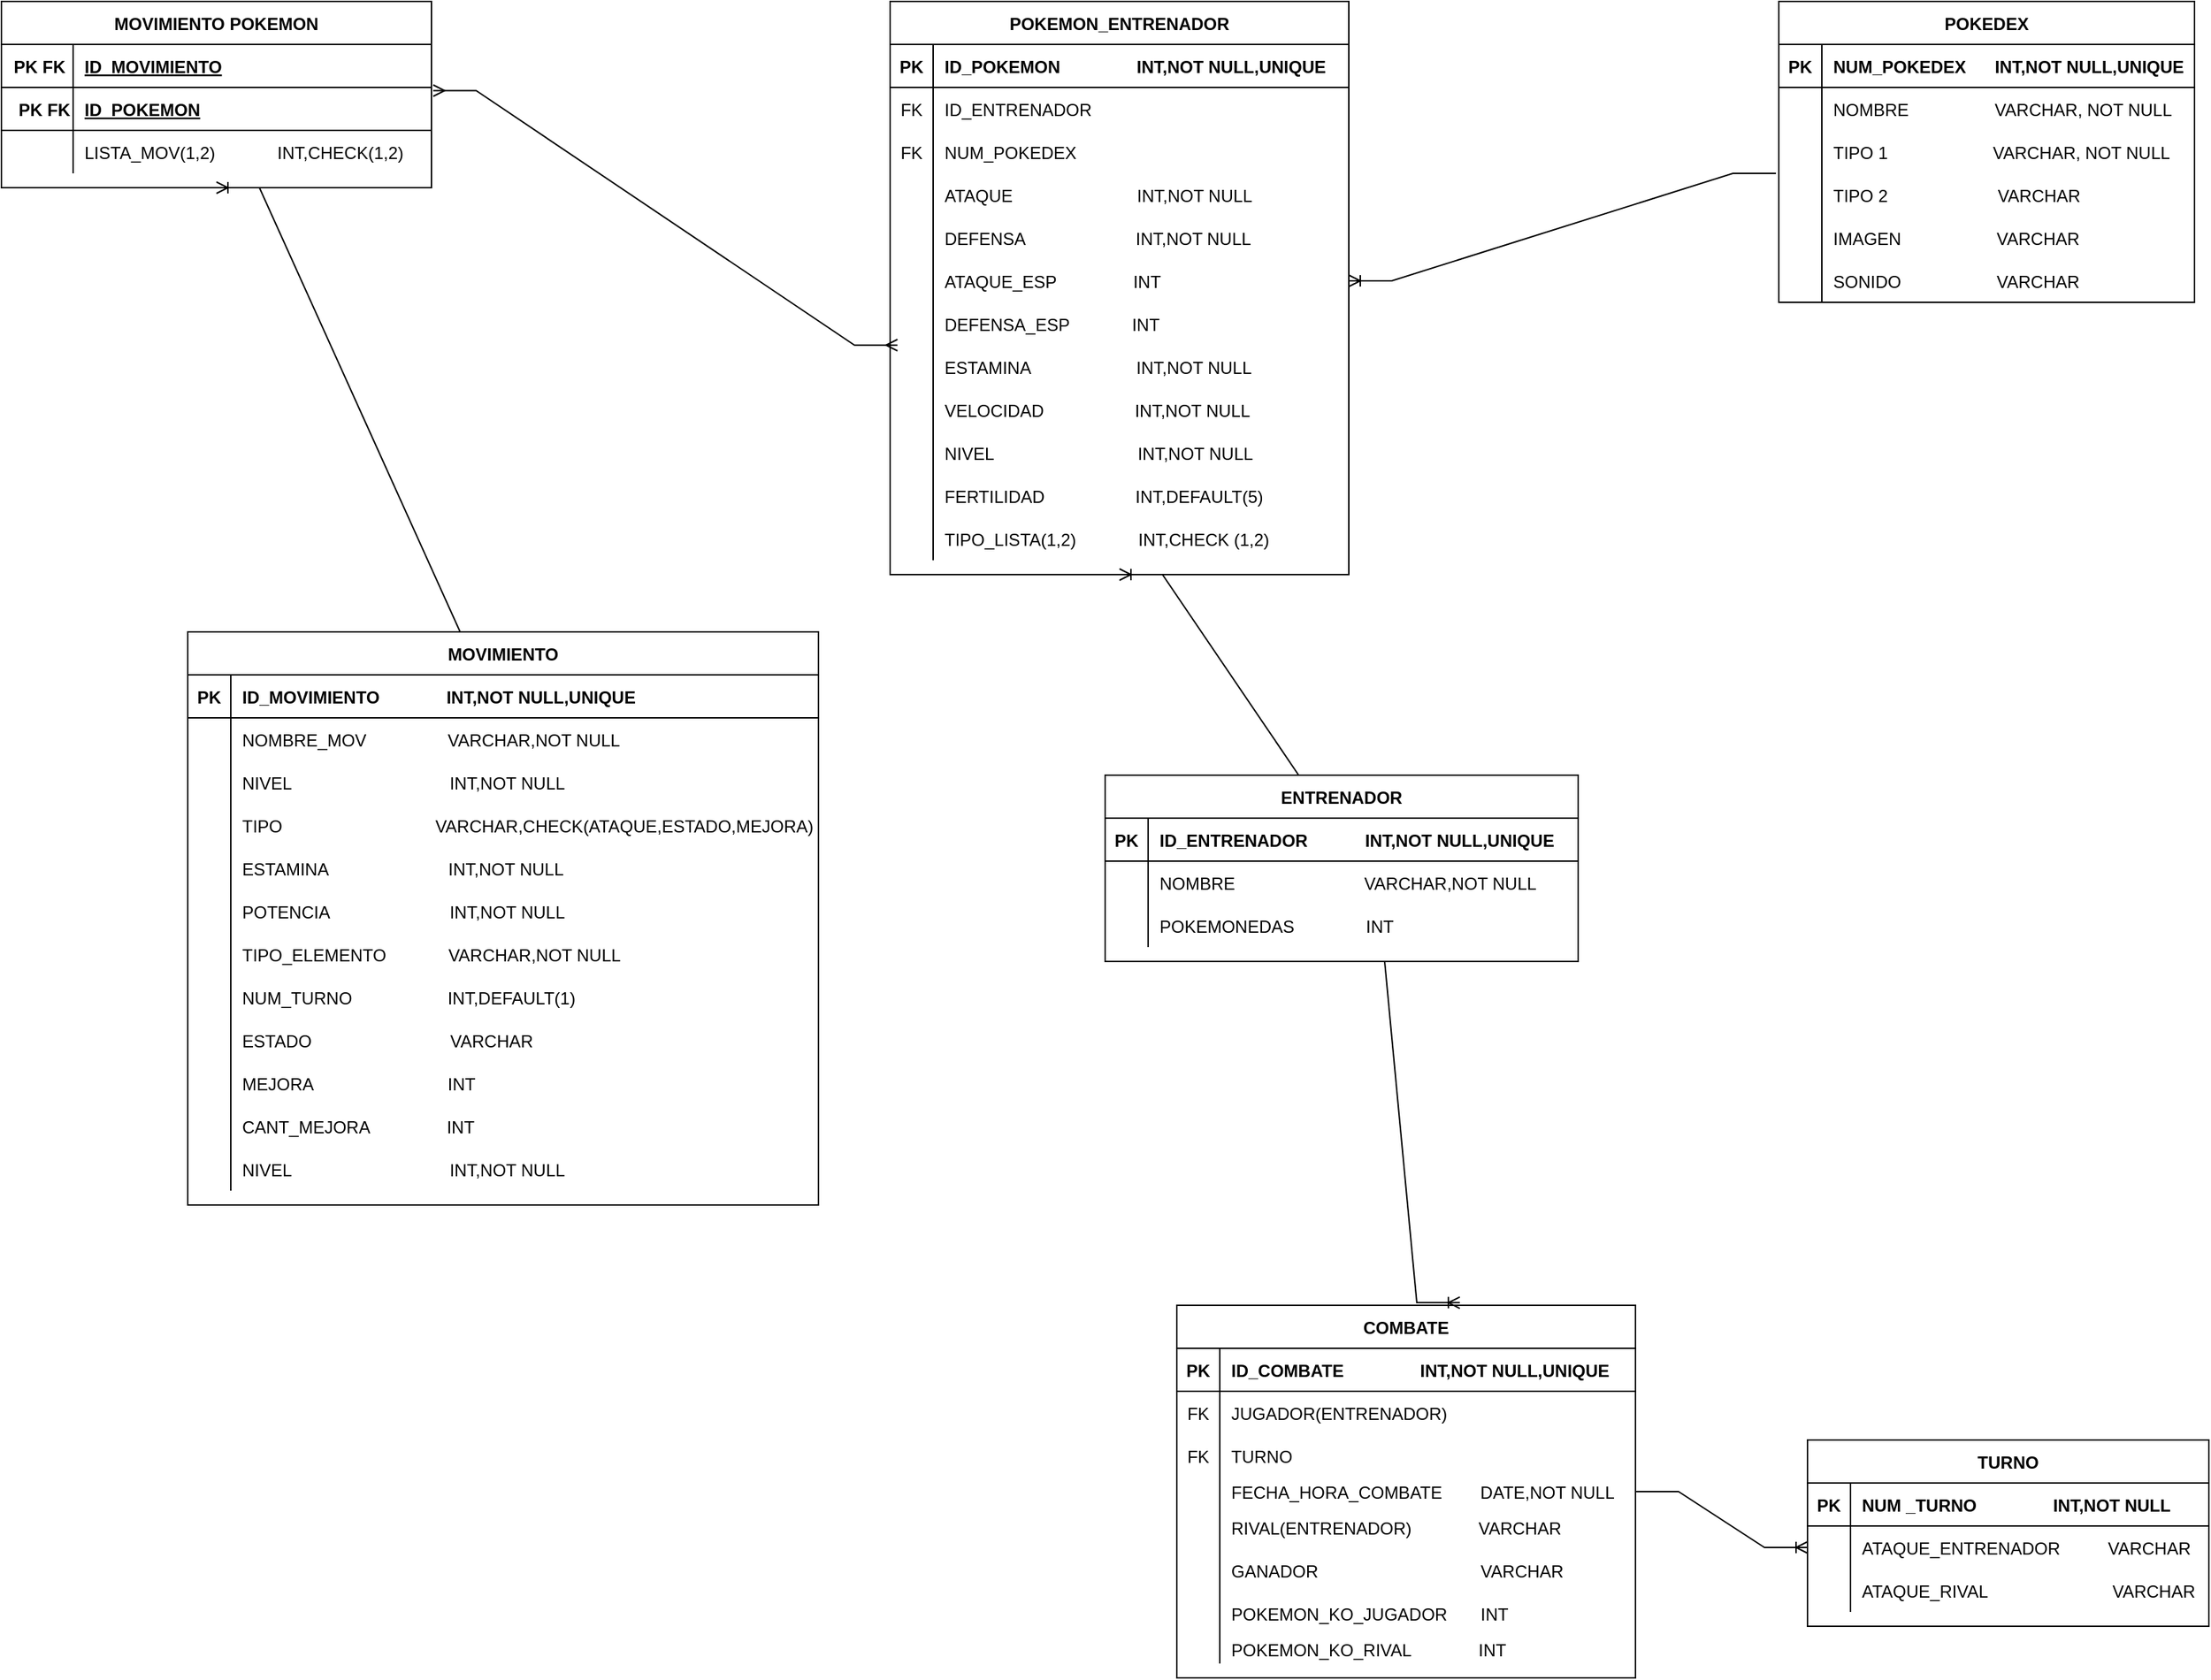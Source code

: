 <mxfile version="17.5.0" type="device"><diagram id="R2lEEEUBdFMjLlhIrx00" name="Page-1"><mxGraphModel dx="1422" dy="1562" grid="1" gridSize="10" guides="1" tooltips="1" connect="1" arrows="1" fold="1" page="0" pageScale="1" pageWidth="850" pageHeight="1100" math="0" shadow="0" extFonts="Permanent Marker^https://fonts.googleapis.com/css?family=Permanent+Marker"><root><mxCell id="0"/><mxCell id="1" parent="0"/><mxCell id="C-vyLk0tnHw3VtMMgP7b-2" value="ENTRENADOR" style="shape=table;startSize=30;container=1;collapsible=1;childLayout=tableLayout;fixedRows=1;rowLines=0;fontStyle=1;align=center;resizeLast=1;" parent="1" vertex="1"><mxGeometry x="820" y="70" width="330" height="130" as="geometry"/></mxCell><mxCell id="C-vyLk0tnHw3VtMMgP7b-3" value="" style="shape=partialRectangle;collapsible=0;dropTarget=0;pointerEvents=0;fillColor=none;points=[[0,0.5],[1,0.5]];portConstraint=eastwest;top=0;left=0;right=0;bottom=1;" parent="C-vyLk0tnHw3VtMMgP7b-2" vertex="1"><mxGeometry y="30" width="330" height="30" as="geometry"/></mxCell><mxCell id="C-vyLk0tnHw3VtMMgP7b-4" value="PK" style="shape=partialRectangle;overflow=hidden;connectable=0;fillColor=none;top=0;left=0;bottom=0;right=0;fontStyle=1;" parent="C-vyLk0tnHw3VtMMgP7b-3" vertex="1"><mxGeometry width="30" height="30" as="geometry"><mxRectangle width="30" height="30" as="alternateBounds"/></mxGeometry></mxCell><mxCell id="C-vyLk0tnHw3VtMMgP7b-5" value="ID_ENTRENADOR            INT,NOT NULL,UNIQUE" style="shape=partialRectangle;overflow=hidden;connectable=0;fillColor=none;top=0;left=0;bottom=0;right=0;align=left;spacingLeft=6;fontStyle=1;" parent="C-vyLk0tnHw3VtMMgP7b-3" vertex="1"><mxGeometry x="30" width="300" height="30" as="geometry"><mxRectangle width="300" height="30" as="alternateBounds"/></mxGeometry></mxCell><mxCell id="C-vyLk0tnHw3VtMMgP7b-6" value="" style="shape=partialRectangle;collapsible=0;dropTarget=0;pointerEvents=0;fillColor=none;points=[[0,0.5],[1,0.5]];portConstraint=eastwest;top=0;left=0;right=0;bottom=0;" parent="C-vyLk0tnHw3VtMMgP7b-2" vertex="1"><mxGeometry y="60" width="330" height="30" as="geometry"/></mxCell><mxCell id="C-vyLk0tnHw3VtMMgP7b-7" value="" style="shape=partialRectangle;overflow=hidden;connectable=0;fillColor=none;top=0;left=0;bottom=0;right=0;" parent="C-vyLk0tnHw3VtMMgP7b-6" vertex="1"><mxGeometry width="30" height="30" as="geometry"><mxRectangle width="30" height="30" as="alternateBounds"/></mxGeometry></mxCell><mxCell id="C-vyLk0tnHw3VtMMgP7b-8" value="NOMBRE                           VARCHAR,NOT NULL" style="shape=partialRectangle;overflow=hidden;connectable=0;fillColor=none;top=0;left=0;bottom=0;right=0;align=left;spacingLeft=6;" parent="C-vyLk0tnHw3VtMMgP7b-6" vertex="1"><mxGeometry x="30" width="300" height="30" as="geometry"><mxRectangle width="300" height="30" as="alternateBounds"/></mxGeometry></mxCell><mxCell id="C-vyLk0tnHw3VtMMgP7b-9" value="" style="shape=partialRectangle;collapsible=0;dropTarget=0;pointerEvents=0;fillColor=none;points=[[0,0.5],[1,0.5]];portConstraint=eastwest;top=0;left=0;right=0;bottom=0;" parent="C-vyLk0tnHw3VtMMgP7b-2" vertex="1"><mxGeometry y="90" width="330" height="30" as="geometry"/></mxCell><mxCell id="C-vyLk0tnHw3VtMMgP7b-10" value="" style="shape=partialRectangle;overflow=hidden;connectable=0;fillColor=none;top=0;left=0;bottom=0;right=0;" parent="C-vyLk0tnHw3VtMMgP7b-9" vertex="1"><mxGeometry width="30" height="30" as="geometry"><mxRectangle width="30" height="30" as="alternateBounds"/></mxGeometry></mxCell><mxCell id="C-vyLk0tnHw3VtMMgP7b-11" value="POKEMONEDAS               INT" style="shape=partialRectangle;overflow=hidden;connectable=0;fillColor=none;top=0;left=0;bottom=0;right=0;align=left;spacingLeft=6;" parent="C-vyLk0tnHw3VtMMgP7b-9" vertex="1"><mxGeometry x="30" width="300" height="30" as="geometry"><mxRectangle width="300" height="30" as="alternateBounds"/></mxGeometry></mxCell><mxCell id="C-vyLk0tnHw3VtMMgP7b-13" value="MOVIMIENTO" style="shape=table;startSize=30;container=1;collapsible=1;childLayout=tableLayout;fixedRows=1;rowLines=0;fontStyle=1;align=center;resizeLast=1;" parent="1" vertex="1"><mxGeometry x="180" y="-30" width="440" height="400" as="geometry"/></mxCell><mxCell id="C-vyLk0tnHw3VtMMgP7b-14" value="" style="shape=partialRectangle;collapsible=0;dropTarget=0;pointerEvents=0;fillColor=none;points=[[0,0.5],[1,0.5]];portConstraint=eastwest;top=0;left=0;right=0;bottom=1;" parent="C-vyLk0tnHw3VtMMgP7b-13" vertex="1"><mxGeometry y="30" width="440" height="30" as="geometry"/></mxCell><mxCell id="C-vyLk0tnHw3VtMMgP7b-15" value="PK" style="shape=partialRectangle;overflow=hidden;connectable=0;fillColor=none;top=0;left=0;bottom=0;right=0;fontStyle=1;" parent="C-vyLk0tnHw3VtMMgP7b-14" vertex="1"><mxGeometry width="30" height="30" as="geometry"><mxRectangle width="30" height="30" as="alternateBounds"/></mxGeometry></mxCell><mxCell id="C-vyLk0tnHw3VtMMgP7b-16" value="ID_MOVIMIENTO              INT,NOT NULL,UNIQUE" style="shape=partialRectangle;overflow=hidden;connectable=0;fillColor=none;top=0;left=0;bottom=0;right=0;align=left;spacingLeft=6;fontStyle=1;" parent="C-vyLk0tnHw3VtMMgP7b-14" vertex="1"><mxGeometry x="30" width="410" height="30" as="geometry"><mxRectangle width="410" height="30" as="alternateBounds"/></mxGeometry></mxCell><mxCell id="C-vyLk0tnHw3VtMMgP7b-17" value="" style="shape=partialRectangle;collapsible=0;dropTarget=0;pointerEvents=0;fillColor=none;points=[[0,0.5],[1,0.5]];portConstraint=eastwest;top=0;left=0;right=0;bottom=0;" parent="C-vyLk0tnHw3VtMMgP7b-13" vertex="1"><mxGeometry y="60" width="440" height="30" as="geometry"/></mxCell><mxCell id="C-vyLk0tnHw3VtMMgP7b-18" value="" style="shape=partialRectangle;overflow=hidden;connectable=0;fillColor=none;top=0;left=0;bottom=0;right=0;" parent="C-vyLk0tnHw3VtMMgP7b-17" vertex="1"><mxGeometry width="30" height="30" as="geometry"><mxRectangle width="30" height="30" as="alternateBounds"/></mxGeometry></mxCell><mxCell id="C-vyLk0tnHw3VtMMgP7b-19" value="NOMBRE_MOV                 VARCHAR,NOT NULL" style="shape=partialRectangle;overflow=hidden;connectable=0;fillColor=none;top=0;left=0;bottom=0;right=0;align=left;spacingLeft=6;" parent="C-vyLk0tnHw3VtMMgP7b-17" vertex="1"><mxGeometry x="30" width="410" height="30" as="geometry"><mxRectangle width="410" height="30" as="alternateBounds"/></mxGeometry></mxCell><mxCell id="C-vyLk0tnHw3VtMMgP7b-20" value="" style="shape=partialRectangle;collapsible=0;dropTarget=0;pointerEvents=0;fillColor=none;points=[[0,0.5],[1,0.5]];portConstraint=eastwest;top=0;left=0;right=0;bottom=0;" parent="C-vyLk0tnHw3VtMMgP7b-13" vertex="1"><mxGeometry y="90" width="440" height="30" as="geometry"/></mxCell><mxCell id="C-vyLk0tnHw3VtMMgP7b-21" value="" style="shape=partialRectangle;overflow=hidden;connectable=0;fillColor=none;top=0;left=0;bottom=0;right=0;" parent="C-vyLk0tnHw3VtMMgP7b-20" vertex="1"><mxGeometry width="30" height="30" as="geometry"><mxRectangle width="30" height="30" as="alternateBounds"/></mxGeometry></mxCell><mxCell id="C-vyLk0tnHw3VtMMgP7b-22" value="NIVEL                                 INT,NOT NULL" style="shape=partialRectangle;overflow=hidden;connectable=0;fillColor=none;top=0;left=0;bottom=0;right=0;align=left;spacingLeft=6;" parent="C-vyLk0tnHw3VtMMgP7b-20" vertex="1"><mxGeometry x="30" width="410" height="30" as="geometry"><mxRectangle width="410" height="30" as="alternateBounds"/></mxGeometry></mxCell><mxCell id="PBgeuGht5gTok82obJyi-144" value="" style="shape=partialRectangle;collapsible=0;dropTarget=0;pointerEvents=0;fillColor=none;points=[[0,0.5],[1,0.5]];portConstraint=eastwest;top=0;left=0;right=0;bottom=0;" parent="C-vyLk0tnHw3VtMMgP7b-13" vertex="1"><mxGeometry y="120" width="440" height="30" as="geometry"/></mxCell><mxCell id="PBgeuGht5gTok82obJyi-145" value="" style="shape=partialRectangle;overflow=hidden;connectable=0;fillColor=none;top=0;left=0;bottom=0;right=0;" parent="PBgeuGht5gTok82obJyi-144" vertex="1"><mxGeometry width="30" height="30" as="geometry"><mxRectangle width="30" height="30" as="alternateBounds"/></mxGeometry></mxCell><mxCell id="PBgeuGht5gTok82obJyi-146" value="TIPO                                VARCHAR,CHECK(ATAQUE,ESTADO,MEJORA)" style="shape=partialRectangle;overflow=hidden;connectable=0;fillColor=none;top=0;left=0;bottom=0;right=0;align=left;spacingLeft=6;" parent="PBgeuGht5gTok82obJyi-144" vertex="1"><mxGeometry x="30" width="410" height="30" as="geometry"><mxRectangle width="410" height="30" as="alternateBounds"/></mxGeometry></mxCell><mxCell id="PBgeuGht5gTok82obJyi-147" value="" style="shape=partialRectangle;collapsible=0;dropTarget=0;pointerEvents=0;fillColor=none;points=[[0,0.5],[1,0.5]];portConstraint=eastwest;top=0;left=0;right=0;bottom=0;" parent="C-vyLk0tnHw3VtMMgP7b-13" vertex="1"><mxGeometry y="150" width="440" height="30" as="geometry"/></mxCell><mxCell id="PBgeuGht5gTok82obJyi-148" value="" style="shape=partialRectangle;overflow=hidden;connectable=0;fillColor=none;top=0;left=0;bottom=0;right=0;" parent="PBgeuGht5gTok82obJyi-147" vertex="1"><mxGeometry width="30" height="30" as="geometry"><mxRectangle width="30" height="30" as="alternateBounds"/></mxGeometry></mxCell><mxCell id="PBgeuGht5gTok82obJyi-149" value="ESTAMINA                         INT,NOT NULL" style="shape=partialRectangle;overflow=hidden;connectable=0;fillColor=none;top=0;left=0;bottom=0;right=0;align=left;spacingLeft=6;" parent="PBgeuGht5gTok82obJyi-147" vertex="1"><mxGeometry x="30" width="410" height="30" as="geometry"><mxRectangle width="410" height="30" as="alternateBounds"/></mxGeometry></mxCell><mxCell id="PBgeuGht5gTok82obJyi-150" value="" style="shape=partialRectangle;collapsible=0;dropTarget=0;pointerEvents=0;fillColor=none;points=[[0,0.5],[1,0.5]];portConstraint=eastwest;top=0;left=0;right=0;bottom=0;" parent="C-vyLk0tnHw3VtMMgP7b-13" vertex="1"><mxGeometry y="180" width="440" height="30" as="geometry"/></mxCell><mxCell id="PBgeuGht5gTok82obJyi-151" value="" style="shape=partialRectangle;overflow=hidden;connectable=0;fillColor=none;top=0;left=0;bottom=0;right=0;" parent="PBgeuGht5gTok82obJyi-150" vertex="1"><mxGeometry width="30" height="30" as="geometry"><mxRectangle width="30" height="30" as="alternateBounds"/></mxGeometry></mxCell><mxCell id="PBgeuGht5gTok82obJyi-152" value="POTENCIA                         INT,NOT NULL" style="shape=partialRectangle;overflow=hidden;connectable=0;fillColor=none;top=0;left=0;bottom=0;right=0;align=left;spacingLeft=6;" parent="PBgeuGht5gTok82obJyi-150" vertex="1"><mxGeometry x="30" width="410" height="30" as="geometry"><mxRectangle width="410" height="30" as="alternateBounds"/></mxGeometry></mxCell><mxCell id="PBgeuGht5gTok82obJyi-153" value="" style="shape=partialRectangle;collapsible=0;dropTarget=0;pointerEvents=0;fillColor=none;points=[[0,0.5],[1,0.5]];portConstraint=eastwest;top=0;left=0;right=0;bottom=0;" parent="C-vyLk0tnHw3VtMMgP7b-13" vertex="1"><mxGeometry y="210" width="440" height="30" as="geometry"/></mxCell><mxCell id="PBgeuGht5gTok82obJyi-154" value="" style="shape=partialRectangle;overflow=hidden;connectable=0;fillColor=none;top=0;left=0;bottom=0;right=0;" parent="PBgeuGht5gTok82obJyi-153" vertex="1"><mxGeometry width="30" height="30" as="geometry"><mxRectangle width="30" height="30" as="alternateBounds"/></mxGeometry></mxCell><mxCell id="PBgeuGht5gTok82obJyi-155" value="TIPO_ELEMENTO             VARCHAR,NOT NULL" style="shape=partialRectangle;overflow=hidden;connectable=0;fillColor=none;top=0;left=0;bottom=0;right=0;align=left;spacingLeft=6;" parent="PBgeuGht5gTok82obJyi-153" vertex="1"><mxGeometry x="30" width="410" height="30" as="geometry"><mxRectangle width="410" height="30" as="alternateBounds"/></mxGeometry></mxCell><mxCell id="PBgeuGht5gTok82obJyi-156" value="" style="shape=partialRectangle;collapsible=0;dropTarget=0;pointerEvents=0;fillColor=none;points=[[0,0.5],[1,0.5]];portConstraint=eastwest;top=0;left=0;right=0;bottom=0;" parent="C-vyLk0tnHw3VtMMgP7b-13" vertex="1"><mxGeometry y="240" width="440" height="30" as="geometry"/></mxCell><mxCell id="PBgeuGht5gTok82obJyi-157" value="" style="shape=partialRectangle;overflow=hidden;connectable=0;fillColor=none;top=0;left=0;bottom=0;right=0;" parent="PBgeuGht5gTok82obJyi-156" vertex="1"><mxGeometry width="30" height="30" as="geometry"><mxRectangle width="30" height="30" as="alternateBounds"/></mxGeometry></mxCell><mxCell id="PBgeuGht5gTok82obJyi-158" value="NUM_TURNO                    INT,DEFAULT(1)" style="shape=partialRectangle;overflow=hidden;connectable=0;fillColor=none;top=0;left=0;bottom=0;right=0;align=left;spacingLeft=6;" parent="PBgeuGht5gTok82obJyi-156" vertex="1"><mxGeometry x="30" width="410" height="30" as="geometry"><mxRectangle width="410" height="30" as="alternateBounds"/></mxGeometry></mxCell><mxCell id="PBgeuGht5gTok82obJyi-159" value="" style="shape=partialRectangle;collapsible=0;dropTarget=0;pointerEvents=0;fillColor=none;points=[[0,0.5],[1,0.5]];portConstraint=eastwest;top=0;left=0;right=0;bottom=0;" parent="C-vyLk0tnHw3VtMMgP7b-13" vertex="1"><mxGeometry y="270" width="440" height="30" as="geometry"/></mxCell><mxCell id="PBgeuGht5gTok82obJyi-160" value="" style="shape=partialRectangle;overflow=hidden;connectable=0;fillColor=none;top=0;left=0;bottom=0;right=0;" parent="PBgeuGht5gTok82obJyi-159" vertex="1"><mxGeometry width="30" height="30" as="geometry"><mxRectangle width="30" height="30" as="alternateBounds"/></mxGeometry></mxCell><mxCell id="PBgeuGht5gTok82obJyi-161" value="ESTADO                             VARCHAR" style="shape=partialRectangle;overflow=hidden;connectable=0;fillColor=none;top=0;left=0;bottom=0;right=0;align=left;spacingLeft=6;" parent="PBgeuGht5gTok82obJyi-159" vertex="1"><mxGeometry x="30" width="410" height="30" as="geometry"><mxRectangle width="410" height="30" as="alternateBounds"/></mxGeometry></mxCell><mxCell id="PBgeuGht5gTok82obJyi-162" value="" style="shape=partialRectangle;collapsible=0;dropTarget=0;pointerEvents=0;fillColor=none;points=[[0,0.5],[1,0.5]];portConstraint=eastwest;top=0;left=0;right=0;bottom=0;" parent="C-vyLk0tnHw3VtMMgP7b-13" vertex="1"><mxGeometry y="300" width="440" height="30" as="geometry"/></mxCell><mxCell id="PBgeuGht5gTok82obJyi-163" value="" style="shape=partialRectangle;overflow=hidden;connectable=0;fillColor=none;top=0;left=0;bottom=0;right=0;" parent="PBgeuGht5gTok82obJyi-162" vertex="1"><mxGeometry width="30" height="30" as="geometry"><mxRectangle width="30" height="30" as="alternateBounds"/></mxGeometry></mxCell><mxCell id="PBgeuGht5gTok82obJyi-164" value="MEJORA                            INT" style="shape=partialRectangle;overflow=hidden;connectable=0;fillColor=none;top=0;left=0;bottom=0;right=0;align=left;spacingLeft=6;" parent="PBgeuGht5gTok82obJyi-162" vertex="1"><mxGeometry x="30" width="410" height="30" as="geometry"><mxRectangle width="410" height="30" as="alternateBounds"/></mxGeometry></mxCell><mxCell id="PBgeuGht5gTok82obJyi-165" value="" style="shape=partialRectangle;collapsible=0;dropTarget=0;pointerEvents=0;fillColor=none;points=[[0,0.5],[1,0.5]];portConstraint=eastwest;top=0;left=0;right=0;bottom=0;" parent="C-vyLk0tnHw3VtMMgP7b-13" vertex="1"><mxGeometry y="330" width="440" height="30" as="geometry"/></mxCell><mxCell id="PBgeuGht5gTok82obJyi-166" value="" style="shape=partialRectangle;overflow=hidden;connectable=0;fillColor=none;top=0;left=0;bottom=0;right=0;" parent="PBgeuGht5gTok82obJyi-165" vertex="1"><mxGeometry width="30" height="30" as="geometry"><mxRectangle width="30" height="30" as="alternateBounds"/></mxGeometry></mxCell><mxCell id="PBgeuGht5gTok82obJyi-167" value="CANT_MEJORA                INT" style="shape=partialRectangle;overflow=hidden;connectable=0;fillColor=none;top=0;left=0;bottom=0;right=0;align=left;spacingLeft=6;" parent="PBgeuGht5gTok82obJyi-165" vertex="1"><mxGeometry x="30" width="410" height="30" as="geometry"><mxRectangle width="410" height="30" as="alternateBounds"/></mxGeometry></mxCell><mxCell id="PBgeuGht5gTok82obJyi-168" value="" style="shape=partialRectangle;collapsible=0;dropTarget=0;pointerEvents=0;fillColor=none;points=[[0,0.5],[1,0.5]];portConstraint=eastwest;top=0;left=0;right=0;bottom=0;" parent="C-vyLk0tnHw3VtMMgP7b-13" vertex="1"><mxGeometry y="360" width="440" height="30" as="geometry"/></mxCell><mxCell id="PBgeuGht5gTok82obJyi-169" value="" style="shape=partialRectangle;overflow=hidden;connectable=0;fillColor=none;top=0;left=0;bottom=0;right=0;" parent="PBgeuGht5gTok82obJyi-168" vertex="1"><mxGeometry width="30" height="30" as="geometry"><mxRectangle width="30" height="30" as="alternateBounds"/></mxGeometry></mxCell><mxCell id="PBgeuGht5gTok82obJyi-170" value="NIVEL                                 INT,NOT NULL" style="shape=partialRectangle;overflow=hidden;connectable=0;fillColor=none;top=0;left=0;bottom=0;right=0;align=left;spacingLeft=6;" parent="PBgeuGht5gTok82obJyi-168" vertex="1"><mxGeometry x="30" width="410" height="30" as="geometry"><mxRectangle width="410" height="30" as="alternateBounds"/></mxGeometry></mxCell><mxCell id="C-vyLk0tnHw3VtMMgP7b-23" value="POKEDEX" style="shape=table;startSize=30;container=1;collapsible=1;childLayout=tableLayout;fixedRows=1;rowLines=0;fontStyle=1;align=center;resizeLast=1;" parent="1" vertex="1"><mxGeometry x="1290" y="-470" width="290" height="210" as="geometry"/></mxCell><mxCell id="C-vyLk0tnHw3VtMMgP7b-24" value="" style="shape=partialRectangle;collapsible=0;dropTarget=0;pointerEvents=0;fillColor=none;points=[[0,0.5],[1,0.5]];portConstraint=eastwest;top=0;left=0;right=0;bottom=1;" parent="C-vyLk0tnHw3VtMMgP7b-23" vertex="1"><mxGeometry y="30" width="290" height="30" as="geometry"/></mxCell><mxCell id="C-vyLk0tnHw3VtMMgP7b-25" value="PK" style="shape=partialRectangle;overflow=hidden;connectable=0;fillColor=none;top=0;left=0;bottom=0;right=0;fontStyle=1;" parent="C-vyLk0tnHw3VtMMgP7b-24" vertex="1"><mxGeometry width="30" height="30" as="geometry"><mxRectangle width="30" height="30" as="alternateBounds"/></mxGeometry></mxCell><mxCell id="C-vyLk0tnHw3VtMMgP7b-26" value="NUM_POKEDEX      INT,NOT NULL,UNIQUE" style="shape=partialRectangle;overflow=hidden;connectable=0;fillColor=none;top=0;left=0;bottom=0;right=0;align=left;spacingLeft=6;fontStyle=1;" parent="C-vyLk0tnHw3VtMMgP7b-24" vertex="1"><mxGeometry x="30" width="260" height="30" as="geometry"><mxRectangle width="260" height="30" as="alternateBounds"/></mxGeometry></mxCell><mxCell id="C-vyLk0tnHw3VtMMgP7b-27" value="" style="shape=partialRectangle;collapsible=0;dropTarget=0;pointerEvents=0;fillColor=none;points=[[0,0.5],[1,0.5]];portConstraint=eastwest;top=0;left=0;right=0;bottom=0;" parent="C-vyLk0tnHw3VtMMgP7b-23" vertex="1"><mxGeometry y="60" width="290" height="30" as="geometry"/></mxCell><mxCell id="C-vyLk0tnHw3VtMMgP7b-28" value="" style="shape=partialRectangle;overflow=hidden;connectable=0;fillColor=none;top=0;left=0;bottom=0;right=0;" parent="C-vyLk0tnHw3VtMMgP7b-27" vertex="1"><mxGeometry width="30" height="30" as="geometry"><mxRectangle width="30" height="30" as="alternateBounds"/></mxGeometry></mxCell><mxCell id="C-vyLk0tnHw3VtMMgP7b-29" value="NOMBRE                  VARCHAR, NOT NULL" style="shape=partialRectangle;overflow=hidden;connectable=0;fillColor=none;top=0;left=0;bottom=0;right=0;align=left;spacingLeft=6;" parent="C-vyLk0tnHw3VtMMgP7b-27" vertex="1"><mxGeometry x="30" width="260" height="30" as="geometry"><mxRectangle width="260" height="30" as="alternateBounds"/></mxGeometry></mxCell><mxCell id="PBgeuGht5gTok82obJyi-58" value="" style="shape=partialRectangle;collapsible=0;dropTarget=0;pointerEvents=0;fillColor=none;points=[[0,0.5],[1,0.5]];portConstraint=eastwest;top=0;left=0;right=0;bottom=0;" parent="C-vyLk0tnHw3VtMMgP7b-23" vertex="1"><mxGeometry y="90" width="290" height="30" as="geometry"/></mxCell><mxCell id="PBgeuGht5gTok82obJyi-59" value="" style="shape=partialRectangle;overflow=hidden;connectable=0;fillColor=none;top=0;left=0;bottom=0;right=0;" parent="PBgeuGht5gTok82obJyi-58" vertex="1"><mxGeometry width="30" height="30" as="geometry"><mxRectangle width="30" height="30" as="alternateBounds"/></mxGeometry></mxCell><mxCell id="PBgeuGht5gTok82obJyi-60" value="TIPO 1                      VARCHAR, NOT NULL" style="shape=partialRectangle;overflow=hidden;connectable=0;fillColor=none;top=0;left=0;bottom=0;right=0;align=left;spacingLeft=6;" parent="PBgeuGht5gTok82obJyi-58" vertex="1"><mxGeometry x="30" width="260" height="30" as="geometry"><mxRectangle width="260" height="30" as="alternateBounds"/></mxGeometry></mxCell><mxCell id="PBgeuGht5gTok82obJyi-61" value="" style="shape=partialRectangle;collapsible=0;dropTarget=0;pointerEvents=0;fillColor=none;points=[[0,0.5],[1,0.5]];portConstraint=eastwest;top=0;left=0;right=0;bottom=0;" parent="C-vyLk0tnHw3VtMMgP7b-23" vertex="1"><mxGeometry y="120" width="290" height="30" as="geometry"/></mxCell><mxCell id="PBgeuGht5gTok82obJyi-62" value="" style="shape=partialRectangle;overflow=hidden;connectable=0;fillColor=none;top=0;left=0;bottom=0;right=0;" parent="PBgeuGht5gTok82obJyi-61" vertex="1"><mxGeometry width="30" height="30" as="geometry"><mxRectangle width="30" height="30" as="alternateBounds"/></mxGeometry></mxCell><mxCell id="PBgeuGht5gTok82obJyi-63" value="TIPO 2                       VARCHAR" style="shape=partialRectangle;overflow=hidden;connectable=0;fillColor=none;top=0;left=0;bottom=0;right=0;align=left;spacingLeft=6;" parent="PBgeuGht5gTok82obJyi-61" vertex="1"><mxGeometry x="30" width="260" height="30" as="geometry"><mxRectangle width="260" height="30" as="alternateBounds"/></mxGeometry></mxCell><mxCell id="PBgeuGht5gTok82obJyi-64" value="" style="shape=partialRectangle;collapsible=0;dropTarget=0;pointerEvents=0;fillColor=none;points=[[0,0.5],[1,0.5]];portConstraint=eastwest;top=0;left=0;right=0;bottom=0;" parent="C-vyLk0tnHw3VtMMgP7b-23" vertex="1"><mxGeometry y="150" width="290" height="30" as="geometry"/></mxCell><mxCell id="PBgeuGht5gTok82obJyi-65" value="" style="shape=partialRectangle;overflow=hidden;connectable=0;fillColor=none;top=0;left=0;bottom=0;right=0;" parent="PBgeuGht5gTok82obJyi-64" vertex="1"><mxGeometry width="30" height="30" as="geometry"><mxRectangle width="30" height="30" as="alternateBounds"/></mxGeometry></mxCell><mxCell id="PBgeuGht5gTok82obJyi-66" value="IMAGEN                    VARCHAR" style="shape=partialRectangle;overflow=hidden;connectable=0;fillColor=none;top=0;left=0;bottom=0;right=0;align=left;spacingLeft=6;" parent="PBgeuGht5gTok82obJyi-64" vertex="1"><mxGeometry x="30" width="260" height="30" as="geometry"><mxRectangle width="260" height="30" as="alternateBounds"/></mxGeometry></mxCell><mxCell id="PBgeuGht5gTok82obJyi-67" value="" style="shape=partialRectangle;collapsible=0;dropTarget=0;pointerEvents=0;fillColor=none;points=[[0,0.5],[1,0.5]];portConstraint=eastwest;top=0;left=0;right=0;bottom=0;" parent="C-vyLk0tnHw3VtMMgP7b-23" vertex="1"><mxGeometry y="180" width="290" height="30" as="geometry"/></mxCell><mxCell id="PBgeuGht5gTok82obJyi-68" value="" style="shape=partialRectangle;overflow=hidden;connectable=0;fillColor=none;top=0;left=0;bottom=0;right=0;" parent="PBgeuGht5gTok82obJyi-67" vertex="1"><mxGeometry width="30" height="30" as="geometry"><mxRectangle width="30" height="30" as="alternateBounds"/></mxGeometry></mxCell><mxCell id="PBgeuGht5gTok82obJyi-69" value="SONIDO                    VARCHAR" style="shape=partialRectangle;overflow=hidden;connectable=0;fillColor=none;top=0;left=0;bottom=0;right=0;align=left;spacingLeft=6;" parent="PBgeuGht5gTok82obJyi-67" vertex="1"><mxGeometry x="30" width="260" height="30" as="geometry"><mxRectangle width="260" height="30" as="alternateBounds"/></mxGeometry></mxCell><mxCell id="PBgeuGht5gTok82obJyi-11" value="COMBATE" style="shape=table;startSize=30;container=1;collapsible=1;childLayout=tableLayout;fixedRows=1;rowLines=0;fontStyle=1;align=center;resizeLast=1;" parent="1" vertex="1"><mxGeometry x="870" y="440" width="320" height="260" as="geometry"/></mxCell><mxCell id="PBgeuGht5gTok82obJyi-12" value="" style="shape=partialRectangle;collapsible=0;dropTarget=0;pointerEvents=0;fillColor=none;points=[[0,0.5],[1,0.5]];portConstraint=eastwest;top=0;left=0;right=0;bottom=1;" parent="PBgeuGht5gTok82obJyi-11" vertex="1"><mxGeometry y="30" width="320" height="30" as="geometry"/></mxCell><mxCell id="PBgeuGht5gTok82obJyi-13" value="PK" style="shape=partialRectangle;overflow=hidden;connectable=0;fillColor=none;top=0;left=0;bottom=0;right=0;fontStyle=1;" parent="PBgeuGht5gTok82obJyi-12" vertex="1"><mxGeometry width="30" height="30" as="geometry"><mxRectangle width="30" height="30" as="alternateBounds"/></mxGeometry></mxCell><mxCell id="PBgeuGht5gTok82obJyi-14" value="ID_COMBATE                INT,NOT NULL,UNIQUE" style="shape=partialRectangle;overflow=hidden;connectable=0;fillColor=none;top=0;left=0;bottom=0;right=0;align=left;spacingLeft=6;fontStyle=1;" parent="PBgeuGht5gTok82obJyi-12" vertex="1"><mxGeometry x="30" width="290" height="30" as="geometry"><mxRectangle width="290" height="30" as="alternateBounds"/></mxGeometry></mxCell><mxCell id="PBgeuGht5gTok82obJyi-18" value="" style="shape=partialRectangle;collapsible=0;dropTarget=0;pointerEvents=0;fillColor=none;points=[[0,0.5],[1,0.5]];portConstraint=eastwest;top=0;left=0;right=0;bottom=0;" parent="PBgeuGht5gTok82obJyi-11" vertex="1"><mxGeometry y="60" width="320" height="30" as="geometry"/></mxCell><mxCell id="PBgeuGht5gTok82obJyi-19" value="FK" style="shape=partialRectangle;overflow=hidden;connectable=0;fillColor=none;top=0;left=0;bottom=0;right=0;" parent="PBgeuGht5gTok82obJyi-18" vertex="1"><mxGeometry width="30" height="30" as="geometry"><mxRectangle width="30" height="30" as="alternateBounds"/></mxGeometry></mxCell><mxCell id="PBgeuGht5gTok82obJyi-20" value="JUGADOR(ENTRENADOR)" style="shape=partialRectangle;overflow=hidden;connectable=0;fillColor=none;top=0;left=0;bottom=0;right=0;align=left;spacingLeft=6;" parent="PBgeuGht5gTok82obJyi-18" vertex="1"><mxGeometry x="30" width="290" height="30" as="geometry"><mxRectangle width="290" height="30" as="alternateBounds"/></mxGeometry></mxCell><mxCell id="PBgeuGht5gTok82obJyi-116" value="" style="shape=partialRectangle;collapsible=0;dropTarget=0;pointerEvents=0;fillColor=none;points=[[0,0.5],[1,0.5]];portConstraint=eastwest;top=0;left=0;right=0;bottom=0;" parent="PBgeuGht5gTok82obJyi-11" vertex="1"><mxGeometry y="90" width="320" height="30" as="geometry"/></mxCell><mxCell id="PBgeuGht5gTok82obJyi-117" value="FK" style="shape=partialRectangle;overflow=hidden;connectable=0;fillColor=none;top=0;left=0;bottom=0;right=0;" parent="PBgeuGht5gTok82obJyi-116" vertex="1"><mxGeometry width="30" height="30" as="geometry"><mxRectangle width="30" height="30" as="alternateBounds"/></mxGeometry></mxCell><mxCell id="PBgeuGht5gTok82obJyi-118" value="TURNO" style="shape=partialRectangle;overflow=hidden;connectable=0;fillColor=none;top=0;left=0;bottom=0;right=0;align=left;spacingLeft=6;" parent="PBgeuGht5gTok82obJyi-116" vertex="1"><mxGeometry x="30" width="290" height="30" as="geometry"><mxRectangle width="290" height="30" as="alternateBounds"/></mxGeometry></mxCell><mxCell id="PBgeuGht5gTok82obJyi-15" value="" style="shape=partialRectangle;collapsible=0;dropTarget=0;pointerEvents=0;fillColor=none;points=[[0,0.5],[1,0.5]];portConstraint=eastwest;top=0;left=0;right=0;bottom=0;" parent="PBgeuGht5gTok82obJyi-11" vertex="1"><mxGeometry y="120" width="320" height="20" as="geometry"/></mxCell><mxCell id="PBgeuGht5gTok82obJyi-16" value="" style="shape=partialRectangle;overflow=hidden;connectable=0;fillColor=none;top=0;left=0;bottom=0;right=0;" parent="PBgeuGht5gTok82obJyi-15" vertex="1"><mxGeometry width="30" height="20" as="geometry"><mxRectangle width="30" height="20" as="alternateBounds"/></mxGeometry></mxCell><mxCell id="PBgeuGht5gTok82obJyi-17" value="FECHA_HORA_COMBATE        DATE,NOT NULL" style="shape=partialRectangle;overflow=hidden;connectable=0;fillColor=none;top=0;left=0;bottom=0;right=0;align=left;spacingLeft=6;" parent="PBgeuGht5gTok82obJyi-15" vertex="1"><mxGeometry x="30" width="290" height="20" as="geometry"><mxRectangle width="290" height="20" as="alternateBounds"/></mxGeometry></mxCell><mxCell id="PBgeuGht5gTok82obJyi-110" value="" style="shape=partialRectangle;collapsible=0;dropTarget=0;pointerEvents=0;fillColor=none;points=[[0,0.5],[1,0.5]];portConstraint=eastwest;top=0;left=0;right=0;bottom=0;" parent="PBgeuGht5gTok82obJyi-11" vertex="1"><mxGeometry y="140" width="320" height="30" as="geometry"/></mxCell><mxCell id="PBgeuGht5gTok82obJyi-111" value="" style="shape=partialRectangle;overflow=hidden;connectable=0;fillColor=none;top=0;left=0;bottom=0;right=0;" parent="PBgeuGht5gTok82obJyi-110" vertex="1"><mxGeometry width="30" height="30" as="geometry"><mxRectangle width="30" height="30" as="alternateBounds"/></mxGeometry></mxCell><mxCell id="PBgeuGht5gTok82obJyi-112" value="RIVAL(ENTRENADOR)              VARCHAR" style="shape=partialRectangle;overflow=hidden;connectable=0;fillColor=none;top=0;left=0;bottom=0;right=0;align=left;spacingLeft=6;" parent="PBgeuGht5gTok82obJyi-110" vertex="1"><mxGeometry x="30" width="290" height="30" as="geometry"><mxRectangle width="290" height="30" as="alternateBounds"/></mxGeometry></mxCell><mxCell id="PBgeuGht5gTok82obJyi-113" value="" style="shape=partialRectangle;collapsible=0;dropTarget=0;pointerEvents=0;fillColor=none;points=[[0,0.5],[1,0.5]];portConstraint=eastwest;top=0;left=0;right=0;bottom=0;" parent="PBgeuGht5gTok82obJyi-11" vertex="1"><mxGeometry y="170" width="320" height="30" as="geometry"/></mxCell><mxCell id="PBgeuGht5gTok82obJyi-114" value="" style="shape=partialRectangle;overflow=hidden;connectable=0;fillColor=none;top=0;left=0;bottom=0;right=0;" parent="PBgeuGht5gTok82obJyi-113" vertex="1"><mxGeometry width="30" height="30" as="geometry"><mxRectangle width="30" height="30" as="alternateBounds"/></mxGeometry></mxCell><mxCell id="PBgeuGht5gTok82obJyi-115" value="GANADOR                                  VARCHAR" style="shape=partialRectangle;overflow=hidden;connectable=0;fillColor=none;top=0;left=0;bottom=0;right=0;align=left;spacingLeft=6;" parent="PBgeuGht5gTok82obJyi-113" vertex="1"><mxGeometry x="30" width="290" height="30" as="geometry"><mxRectangle width="290" height="30" as="alternateBounds"/></mxGeometry></mxCell><mxCell id="PBgeuGht5gTok82obJyi-119" value="" style="shape=partialRectangle;collapsible=0;dropTarget=0;pointerEvents=0;fillColor=none;points=[[0,0.5],[1,0.5]];portConstraint=eastwest;top=0;left=0;right=0;bottom=0;" parent="PBgeuGht5gTok82obJyi-11" vertex="1"><mxGeometry y="200" width="320" height="30" as="geometry"/></mxCell><mxCell id="PBgeuGht5gTok82obJyi-120" value="" style="shape=partialRectangle;overflow=hidden;connectable=0;fillColor=none;top=0;left=0;bottom=0;right=0;" parent="PBgeuGht5gTok82obJyi-119" vertex="1"><mxGeometry width="30" height="30" as="geometry"><mxRectangle width="30" height="30" as="alternateBounds"/></mxGeometry></mxCell><mxCell id="PBgeuGht5gTok82obJyi-121" value="POKEMON_KO_JUGADOR       INT" style="shape=partialRectangle;overflow=hidden;connectable=0;fillColor=none;top=0;left=0;bottom=0;right=0;align=left;spacingLeft=6;" parent="PBgeuGht5gTok82obJyi-119" vertex="1"><mxGeometry x="30" width="290" height="30" as="geometry"><mxRectangle width="290" height="30" as="alternateBounds"/></mxGeometry></mxCell><mxCell id="PBgeuGht5gTok82obJyi-122" value="" style="shape=partialRectangle;collapsible=0;dropTarget=0;pointerEvents=0;fillColor=none;points=[[0,0.5],[1,0.5]];portConstraint=eastwest;top=0;left=0;right=0;bottom=0;" parent="PBgeuGht5gTok82obJyi-11" vertex="1"><mxGeometry y="230" width="320" height="20" as="geometry"/></mxCell><mxCell id="PBgeuGht5gTok82obJyi-123" value="" style="shape=partialRectangle;overflow=hidden;connectable=0;fillColor=none;top=0;left=0;bottom=0;right=0;" parent="PBgeuGht5gTok82obJyi-122" vertex="1"><mxGeometry width="30" height="20" as="geometry"><mxRectangle width="30" height="20" as="alternateBounds"/></mxGeometry></mxCell><mxCell id="PBgeuGht5gTok82obJyi-124" value="POKEMON_KO_RIVAL              INT" style="shape=partialRectangle;overflow=hidden;connectable=0;fillColor=none;top=0;left=0;bottom=0;right=0;align=left;spacingLeft=6;" parent="PBgeuGht5gTok82obJyi-122" vertex="1"><mxGeometry x="30" width="290" height="20" as="geometry"><mxRectangle width="290" height="20" as="alternateBounds"/></mxGeometry></mxCell><mxCell id="PBgeuGht5gTok82obJyi-21" value="TURNO" style="shape=table;startSize=30;container=1;collapsible=1;childLayout=tableLayout;fixedRows=1;rowLines=0;fontStyle=1;align=center;resizeLast=1;" parent="1" vertex="1"><mxGeometry x="1310" y="534" width="280" height="130" as="geometry"/></mxCell><mxCell id="PBgeuGht5gTok82obJyi-22" value="" style="shape=partialRectangle;collapsible=0;dropTarget=0;pointerEvents=0;fillColor=none;points=[[0,0.5],[1,0.5]];portConstraint=eastwest;top=0;left=0;right=0;bottom=1;" parent="PBgeuGht5gTok82obJyi-21" vertex="1"><mxGeometry y="30" width="280" height="30" as="geometry"/></mxCell><mxCell id="PBgeuGht5gTok82obJyi-23" value="PK" style="shape=partialRectangle;overflow=hidden;connectable=0;fillColor=none;top=0;left=0;bottom=0;right=0;fontStyle=1;" parent="PBgeuGht5gTok82obJyi-22" vertex="1"><mxGeometry width="30" height="30" as="geometry"><mxRectangle width="30" height="30" as="alternateBounds"/></mxGeometry></mxCell><mxCell id="PBgeuGht5gTok82obJyi-24" value="NUM _TURNO                INT,NOT NULL" style="shape=partialRectangle;overflow=hidden;connectable=0;fillColor=none;top=0;left=0;bottom=0;right=0;align=left;spacingLeft=6;fontStyle=1;" parent="PBgeuGht5gTok82obJyi-22" vertex="1"><mxGeometry x="30" width="250" height="30" as="geometry"><mxRectangle width="250" height="30" as="alternateBounds"/></mxGeometry></mxCell><mxCell id="PBgeuGht5gTok82obJyi-25" value="" style="shape=partialRectangle;collapsible=0;dropTarget=0;pointerEvents=0;fillColor=none;points=[[0,0.5],[1,0.5]];portConstraint=eastwest;top=0;left=0;right=0;bottom=0;" parent="PBgeuGht5gTok82obJyi-21" vertex="1"><mxGeometry y="60" width="280" height="30" as="geometry"/></mxCell><mxCell id="PBgeuGht5gTok82obJyi-26" value="" style="shape=partialRectangle;overflow=hidden;connectable=0;fillColor=none;top=0;left=0;bottom=0;right=0;" parent="PBgeuGht5gTok82obJyi-25" vertex="1"><mxGeometry width="30" height="30" as="geometry"><mxRectangle width="30" height="30" as="alternateBounds"/></mxGeometry></mxCell><mxCell id="PBgeuGht5gTok82obJyi-27" value="ATAQUE_ENTRENADOR          VARCHAR" style="shape=partialRectangle;overflow=hidden;connectable=0;fillColor=none;top=0;left=0;bottom=0;right=0;align=left;spacingLeft=6;" parent="PBgeuGht5gTok82obJyi-25" vertex="1"><mxGeometry x="30" width="250" height="30" as="geometry"><mxRectangle width="250" height="30" as="alternateBounds"/></mxGeometry></mxCell><mxCell id="PBgeuGht5gTok82obJyi-28" value="" style="shape=partialRectangle;collapsible=0;dropTarget=0;pointerEvents=0;fillColor=none;points=[[0,0.5],[1,0.5]];portConstraint=eastwest;top=0;left=0;right=0;bottom=0;" parent="PBgeuGht5gTok82obJyi-21" vertex="1"><mxGeometry y="90" width="280" height="30" as="geometry"/></mxCell><mxCell id="PBgeuGht5gTok82obJyi-29" value="" style="shape=partialRectangle;overflow=hidden;connectable=0;fillColor=none;top=0;left=0;bottom=0;right=0;" parent="PBgeuGht5gTok82obJyi-28" vertex="1"><mxGeometry width="30" height="30" as="geometry"><mxRectangle width="30" height="30" as="alternateBounds"/></mxGeometry></mxCell><mxCell id="PBgeuGht5gTok82obJyi-30" value="ATAQUE_RIVAL                          VARCHAR" style="shape=partialRectangle;overflow=hidden;connectable=0;fillColor=none;top=0;left=0;bottom=0;right=0;align=left;spacingLeft=6;" parent="PBgeuGht5gTok82obJyi-28" vertex="1"><mxGeometry x="30" width="250" height="30" as="geometry"><mxRectangle width="250" height="30" as="alternateBounds"/></mxGeometry></mxCell><mxCell id="PBgeuGht5gTok82obJyi-41" value="POKEMON_ENTRENADOR" style="shape=table;startSize=30;container=1;collapsible=1;childLayout=tableLayout;fixedRows=1;rowLines=0;fontStyle=1;align=center;resizeLast=1;" parent="1" vertex="1"><mxGeometry x="670" y="-470" width="320" height="400" as="geometry"/></mxCell><mxCell id="PBgeuGht5gTok82obJyi-42" value="" style="shape=partialRectangle;collapsible=0;dropTarget=0;pointerEvents=0;fillColor=none;points=[[0,0.5],[1,0.5]];portConstraint=eastwest;top=0;left=0;right=0;bottom=1;" parent="PBgeuGht5gTok82obJyi-41" vertex="1"><mxGeometry y="30" width="320" height="30" as="geometry"/></mxCell><mxCell id="PBgeuGht5gTok82obJyi-43" value="PK" style="shape=partialRectangle;overflow=hidden;connectable=0;fillColor=none;top=0;left=0;bottom=0;right=0;fontStyle=1;" parent="PBgeuGht5gTok82obJyi-42" vertex="1"><mxGeometry width="30" height="30" as="geometry"><mxRectangle width="30" height="30" as="alternateBounds"/></mxGeometry></mxCell><mxCell id="PBgeuGht5gTok82obJyi-44" value="ID_POKEMON                INT,NOT NULL,UNIQUE" style="shape=partialRectangle;overflow=hidden;connectable=0;fillColor=none;top=0;left=0;bottom=0;right=0;align=left;spacingLeft=6;fontStyle=1;" parent="PBgeuGht5gTok82obJyi-42" vertex="1"><mxGeometry x="30" width="290" height="30" as="geometry"><mxRectangle width="290" height="30" as="alternateBounds"/></mxGeometry></mxCell><mxCell id="PBgeuGht5gTok82obJyi-45" value="" style="shape=partialRectangle;collapsible=0;dropTarget=0;pointerEvents=0;fillColor=none;points=[[0,0.5],[1,0.5]];portConstraint=eastwest;top=0;left=0;right=0;bottom=0;" parent="PBgeuGht5gTok82obJyi-41" vertex="1"><mxGeometry y="60" width="320" height="30" as="geometry"/></mxCell><mxCell id="PBgeuGht5gTok82obJyi-46" value="FK" style="shape=partialRectangle;overflow=hidden;connectable=0;fillColor=none;top=0;left=0;bottom=0;right=0;" parent="PBgeuGht5gTok82obJyi-45" vertex="1"><mxGeometry width="30" height="30" as="geometry"><mxRectangle width="30" height="30" as="alternateBounds"/></mxGeometry></mxCell><mxCell id="PBgeuGht5gTok82obJyi-47" value="ID_ENTRENADOR" style="shape=partialRectangle;overflow=hidden;connectable=0;fillColor=none;top=0;left=0;bottom=0;right=0;align=left;spacingLeft=6;" parent="PBgeuGht5gTok82obJyi-45" vertex="1"><mxGeometry x="30" width="290" height="30" as="geometry"><mxRectangle width="290" height="30" as="alternateBounds"/></mxGeometry></mxCell><mxCell id="PBgeuGht5gTok82obJyi-73" value="" style="shape=partialRectangle;collapsible=0;dropTarget=0;pointerEvents=0;fillColor=none;points=[[0,0.5],[1,0.5]];portConstraint=eastwest;top=0;left=0;right=0;bottom=0;" parent="PBgeuGht5gTok82obJyi-41" vertex="1"><mxGeometry y="90" width="320" height="30" as="geometry"/></mxCell><mxCell id="PBgeuGht5gTok82obJyi-74" value="FK" style="shape=partialRectangle;overflow=hidden;connectable=0;fillColor=none;top=0;left=0;bottom=0;right=0;" parent="PBgeuGht5gTok82obJyi-73" vertex="1"><mxGeometry width="30" height="30" as="geometry"><mxRectangle width="30" height="30" as="alternateBounds"/></mxGeometry></mxCell><mxCell id="PBgeuGht5gTok82obJyi-75" value="NUM_POKEDEX" style="shape=partialRectangle;overflow=hidden;connectable=0;fillColor=none;top=0;left=0;bottom=0;right=0;align=left;spacingLeft=6;" parent="PBgeuGht5gTok82obJyi-73" vertex="1"><mxGeometry x="30" width="290" height="30" as="geometry"><mxRectangle width="290" height="30" as="alternateBounds"/></mxGeometry></mxCell><mxCell id="PBgeuGht5gTok82obJyi-48" value="" style="shape=partialRectangle;collapsible=0;dropTarget=0;pointerEvents=0;fillColor=none;points=[[0,0.5],[1,0.5]];portConstraint=eastwest;top=0;left=0;right=0;bottom=0;" parent="PBgeuGht5gTok82obJyi-41" vertex="1"><mxGeometry y="120" width="320" height="30" as="geometry"/></mxCell><mxCell id="PBgeuGht5gTok82obJyi-49" value="" style="shape=partialRectangle;overflow=hidden;connectable=0;fillColor=none;top=0;left=0;bottom=0;right=0;" parent="PBgeuGht5gTok82obJyi-48" vertex="1"><mxGeometry width="30" height="30" as="geometry"><mxRectangle width="30" height="30" as="alternateBounds"/></mxGeometry></mxCell><mxCell id="PBgeuGht5gTok82obJyi-50" value="ATAQUE                          INT,NOT NULL" style="shape=partialRectangle;overflow=hidden;connectable=0;fillColor=none;top=0;left=0;bottom=0;right=0;align=left;spacingLeft=6;" parent="PBgeuGht5gTok82obJyi-48" vertex="1"><mxGeometry x="30" width="290" height="30" as="geometry"><mxRectangle width="290" height="30" as="alternateBounds"/></mxGeometry></mxCell><mxCell id="PBgeuGht5gTok82obJyi-76" value="" style="shape=partialRectangle;collapsible=0;dropTarget=0;pointerEvents=0;fillColor=none;points=[[0,0.5],[1,0.5]];portConstraint=eastwest;top=0;left=0;right=0;bottom=0;" parent="PBgeuGht5gTok82obJyi-41" vertex="1"><mxGeometry y="150" width="320" height="30" as="geometry"/></mxCell><mxCell id="PBgeuGht5gTok82obJyi-77" value="" style="shape=partialRectangle;overflow=hidden;connectable=0;fillColor=none;top=0;left=0;bottom=0;right=0;" parent="PBgeuGht5gTok82obJyi-76" vertex="1"><mxGeometry width="30" height="30" as="geometry"><mxRectangle width="30" height="30" as="alternateBounds"/></mxGeometry></mxCell><mxCell id="PBgeuGht5gTok82obJyi-78" value="DEFENSA                       INT,NOT NULL" style="shape=partialRectangle;overflow=hidden;connectable=0;fillColor=none;top=0;left=0;bottom=0;right=0;align=left;spacingLeft=6;" parent="PBgeuGht5gTok82obJyi-76" vertex="1"><mxGeometry x="30" width="290" height="30" as="geometry"><mxRectangle width="290" height="30" as="alternateBounds"/></mxGeometry></mxCell><mxCell id="PBgeuGht5gTok82obJyi-79" value="" style="shape=partialRectangle;collapsible=0;dropTarget=0;pointerEvents=0;fillColor=none;points=[[0,0.5],[1,0.5]];portConstraint=eastwest;top=0;left=0;right=0;bottom=0;" parent="PBgeuGht5gTok82obJyi-41" vertex="1"><mxGeometry y="180" width="320" height="30" as="geometry"/></mxCell><mxCell id="PBgeuGht5gTok82obJyi-80" value="" style="shape=partialRectangle;overflow=hidden;connectable=0;fillColor=none;top=0;left=0;bottom=0;right=0;" parent="PBgeuGht5gTok82obJyi-79" vertex="1"><mxGeometry width="30" height="30" as="geometry"><mxRectangle width="30" height="30" as="alternateBounds"/></mxGeometry></mxCell><mxCell id="PBgeuGht5gTok82obJyi-81" value="ATAQUE_ESP                INT" style="shape=partialRectangle;overflow=hidden;connectable=0;fillColor=none;top=0;left=0;bottom=0;right=0;align=left;spacingLeft=6;" parent="PBgeuGht5gTok82obJyi-79" vertex="1"><mxGeometry x="30" width="290" height="30" as="geometry"><mxRectangle width="290" height="30" as="alternateBounds"/></mxGeometry></mxCell><mxCell id="PBgeuGht5gTok82obJyi-82" value="" style="shape=partialRectangle;collapsible=0;dropTarget=0;pointerEvents=0;fillColor=none;points=[[0,0.5],[1,0.5]];portConstraint=eastwest;top=0;left=0;right=0;bottom=0;" parent="PBgeuGht5gTok82obJyi-41" vertex="1"><mxGeometry y="210" width="320" height="30" as="geometry"/></mxCell><mxCell id="PBgeuGht5gTok82obJyi-83" value="" style="shape=partialRectangle;overflow=hidden;connectable=0;fillColor=none;top=0;left=0;bottom=0;right=0;" parent="PBgeuGht5gTok82obJyi-82" vertex="1"><mxGeometry width="30" height="30" as="geometry"><mxRectangle width="30" height="30" as="alternateBounds"/></mxGeometry></mxCell><mxCell id="PBgeuGht5gTok82obJyi-84" value="DEFENSA_ESP             INT" style="shape=partialRectangle;overflow=hidden;connectable=0;fillColor=none;top=0;left=0;bottom=0;right=0;align=left;spacingLeft=6;" parent="PBgeuGht5gTok82obJyi-82" vertex="1"><mxGeometry x="30" width="290" height="30" as="geometry"><mxRectangle width="290" height="30" as="alternateBounds"/></mxGeometry></mxCell><mxCell id="PBgeuGht5gTok82obJyi-85" value="" style="shape=partialRectangle;collapsible=0;dropTarget=0;pointerEvents=0;fillColor=none;points=[[0,0.5],[1,0.5]];portConstraint=eastwest;top=0;left=0;right=0;bottom=0;" parent="PBgeuGht5gTok82obJyi-41" vertex="1"><mxGeometry y="240" width="320" height="30" as="geometry"/></mxCell><mxCell id="PBgeuGht5gTok82obJyi-86" value="" style="shape=partialRectangle;overflow=hidden;connectable=0;fillColor=none;top=0;left=0;bottom=0;right=0;" parent="PBgeuGht5gTok82obJyi-85" vertex="1"><mxGeometry width="30" height="30" as="geometry"><mxRectangle width="30" height="30" as="alternateBounds"/></mxGeometry></mxCell><mxCell id="PBgeuGht5gTok82obJyi-87" value="ESTAMINA                      INT,NOT NULL" style="shape=partialRectangle;overflow=hidden;connectable=0;fillColor=none;top=0;left=0;bottom=0;right=0;align=left;spacingLeft=6;" parent="PBgeuGht5gTok82obJyi-85" vertex="1"><mxGeometry x="30" width="290" height="30" as="geometry"><mxRectangle width="290" height="30" as="alternateBounds"/></mxGeometry></mxCell><mxCell id="PBgeuGht5gTok82obJyi-88" value="" style="shape=partialRectangle;collapsible=0;dropTarget=0;pointerEvents=0;fillColor=none;points=[[0,0.5],[1,0.5]];portConstraint=eastwest;top=0;left=0;right=0;bottom=0;" parent="PBgeuGht5gTok82obJyi-41" vertex="1"><mxGeometry y="270" width="320" height="30" as="geometry"/></mxCell><mxCell id="PBgeuGht5gTok82obJyi-89" value="" style="shape=partialRectangle;overflow=hidden;connectable=0;fillColor=none;top=0;left=0;bottom=0;right=0;" parent="PBgeuGht5gTok82obJyi-88" vertex="1"><mxGeometry width="30" height="30" as="geometry"><mxRectangle width="30" height="30" as="alternateBounds"/></mxGeometry></mxCell><mxCell id="PBgeuGht5gTok82obJyi-90" value="VELOCIDAD                   INT,NOT NULL" style="shape=partialRectangle;overflow=hidden;connectable=0;fillColor=none;top=0;left=0;bottom=0;right=0;align=left;spacingLeft=6;" parent="PBgeuGht5gTok82obJyi-88" vertex="1"><mxGeometry x="30" width="290" height="30" as="geometry"><mxRectangle width="290" height="30" as="alternateBounds"/></mxGeometry></mxCell><mxCell id="PBgeuGht5gTok82obJyi-91" value="" style="shape=partialRectangle;collapsible=0;dropTarget=0;pointerEvents=0;fillColor=none;points=[[0,0.5],[1,0.5]];portConstraint=eastwest;top=0;left=0;right=0;bottom=0;" parent="PBgeuGht5gTok82obJyi-41" vertex="1"><mxGeometry y="300" width="320" height="30" as="geometry"/></mxCell><mxCell id="PBgeuGht5gTok82obJyi-92" value="" style="shape=partialRectangle;overflow=hidden;connectable=0;fillColor=none;top=0;left=0;bottom=0;right=0;" parent="PBgeuGht5gTok82obJyi-91" vertex="1"><mxGeometry width="30" height="30" as="geometry"><mxRectangle width="30" height="30" as="alternateBounds"/></mxGeometry></mxCell><mxCell id="PBgeuGht5gTok82obJyi-93" value="NIVEL                              INT,NOT NULL" style="shape=partialRectangle;overflow=hidden;connectable=0;fillColor=none;top=0;left=0;bottom=0;right=0;align=left;spacingLeft=6;" parent="PBgeuGht5gTok82obJyi-91" vertex="1"><mxGeometry x="30" width="290" height="30" as="geometry"><mxRectangle width="290" height="30" as="alternateBounds"/></mxGeometry></mxCell><mxCell id="PBgeuGht5gTok82obJyi-94" value="" style="shape=partialRectangle;collapsible=0;dropTarget=0;pointerEvents=0;fillColor=none;points=[[0,0.5],[1,0.5]];portConstraint=eastwest;top=0;left=0;right=0;bottom=0;" parent="PBgeuGht5gTok82obJyi-41" vertex="1"><mxGeometry y="330" width="320" height="30" as="geometry"/></mxCell><mxCell id="PBgeuGht5gTok82obJyi-95" value="" style="shape=partialRectangle;overflow=hidden;connectable=0;fillColor=none;top=0;left=0;bottom=0;right=0;" parent="PBgeuGht5gTok82obJyi-94" vertex="1"><mxGeometry width="30" height="30" as="geometry"><mxRectangle width="30" height="30" as="alternateBounds"/></mxGeometry></mxCell><mxCell id="PBgeuGht5gTok82obJyi-96" value="FERTILIDAD                   INT,DEFAULT(5)" style="shape=partialRectangle;overflow=hidden;connectable=0;fillColor=none;top=0;left=0;bottom=0;right=0;align=left;spacingLeft=6;" parent="PBgeuGht5gTok82obJyi-94" vertex="1"><mxGeometry x="30" width="290" height="30" as="geometry"><mxRectangle width="290" height="30" as="alternateBounds"/></mxGeometry></mxCell><mxCell id="PBgeuGht5gTok82obJyi-97" value="" style="shape=partialRectangle;collapsible=0;dropTarget=0;pointerEvents=0;fillColor=none;points=[[0,0.5],[1,0.5]];portConstraint=eastwest;top=0;left=0;right=0;bottom=0;" parent="PBgeuGht5gTok82obJyi-41" vertex="1"><mxGeometry y="360" width="320" height="30" as="geometry"/></mxCell><mxCell id="PBgeuGht5gTok82obJyi-98" value="" style="shape=partialRectangle;overflow=hidden;connectable=0;fillColor=none;top=0;left=0;bottom=0;right=0;" parent="PBgeuGht5gTok82obJyi-97" vertex="1"><mxGeometry width="30" height="30" as="geometry"><mxRectangle width="30" height="30" as="alternateBounds"/></mxGeometry></mxCell><mxCell id="PBgeuGht5gTok82obJyi-99" value="TIPO_LISTA(1,2)             INT,CHECK (1,2)" style="shape=partialRectangle;overflow=hidden;connectable=0;fillColor=none;top=0;left=0;bottom=0;right=0;align=left;spacingLeft=6;" parent="PBgeuGht5gTok82obJyi-97" vertex="1"><mxGeometry x="30" width="290" height="30" as="geometry"><mxRectangle width="290" height="30" as="alternateBounds"/></mxGeometry></mxCell><mxCell id="PBgeuGht5gTok82obJyi-100" value="MOVIMIENTO POKEMON" style="shape=table;startSize=30;container=1;collapsible=1;childLayout=tableLayout;fixedRows=1;rowLines=0;fontStyle=1;align=center;resizeLast=1;" parent="1" vertex="1"><mxGeometry x="50" y="-470" width="300" height="130" as="geometry"/></mxCell><mxCell id="PBgeuGht5gTok82obJyi-101" value="" style="shape=partialRectangle;collapsible=0;dropTarget=0;pointerEvents=0;fillColor=none;points=[[0,0.5],[1,0.5]];portConstraint=eastwest;top=0;left=0;right=0;bottom=1;" parent="PBgeuGht5gTok82obJyi-100" vertex="1"><mxGeometry y="30" width="300" height="30" as="geometry"/></mxCell><mxCell id="PBgeuGht5gTok82obJyi-102" value=" PK FK" style="shape=partialRectangle;overflow=hidden;connectable=0;fillColor=none;top=0;left=0;bottom=0;right=0;fontStyle=1;" parent="PBgeuGht5gTok82obJyi-101" vertex="1"><mxGeometry width="50" height="30" as="geometry"><mxRectangle width="50" height="30" as="alternateBounds"/></mxGeometry></mxCell><mxCell id="PBgeuGht5gTok82obJyi-103" value="ID_MOVIMIENTO" style="shape=partialRectangle;overflow=hidden;connectable=0;fillColor=none;top=0;left=0;bottom=0;right=0;align=left;spacingLeft=6;fontStyle=5;" parent="PBgeuGht5gTok82obJyi-101" vertex="1"><mxGeometry x="50" width="250" height="30" as="geometry"><mxRectangle width="250" height="30" as="alternateBounds"/></mxGeometry></mxCell><mxCell id="PBgeuGht5gTok82obJyi-171" value="" style="shape=partialRectangle;collapsible=0;dropTarget=0;pointerEvents=0;fillColor=none;points=[[0,0.5],[1,0.5]];portConstraint=eastwest;top=0;left=0;right=0;bottom=1;" parent="PBgeuGht5gTok82obJyi-100" vertex="1"><mxGeometry y="60" width="300" height="30" as="geometry"/></mxCell><mxCell id="PBgeuGht5gTok82obJyi-172" value="   PK FK" style="shape=partialRectangle;overflow=hidden;connectable=0;fillColor=none;top=0;left=0;bottom=0;right=0;fontStyle=1;" parent="PBgeuGht5gTok82obJyi-171" vertex="1"><mxGeometry width="50" height="30" as="geometry"><mxRectangle width="50" height="30" as="alternateBounds"/></mxGeometry></mxCell><mxCell id="PBgeuGht5gTok82obJyi-173" value="ID_POKEMON" style="shape=partialRectangle;overflow=hidden;connectable=0;fillColor=none;top=0;left=0;bottom=0;right=0;align=left;spacingLeft=6;fontStyle=5;" parent="PBgeuGht5gTok82obJyi-171" vertex="1"><mxGeometry x="50" width="250" height="30" as="geometry"><mxRectangle width="250" height="30" as="alternateBounds"/></mxGeometry></mxCell><mxCell id="PBgeuGht5gTok82obJyi-107" value="" style="shape=partialRectangle;collapsible=0;dropTarget=0;pointerEvents=0;fillColor=none;points=[[0,0.5],[1,0.5]];portConstraint=eastwest;top=0;left=0;right=0;bottom=0;" parent="PBgeuGht5gTok82obJyi-100" vertex="1"><mxGeometry y="90" width="300" height="30" as="geometry"/></mxCell><mxCell id="PBgeuGht5gTok82obJyi-108" value="" style="shape=partialRectangle;overflow=hidden;connectable=0;fillColor=none;top=0;left=0;bottom=0;right=0;" parent="PBgeuGht5gTok82obJyi-107" vertex="1"><mxGeometry width="50" height="30" as="geometry"><mxRectangle width="50" height="30" as="alternateBounds"/></mxGeometry></mxCell><mxCell id="PBgeuGht5gTok82obJyi-109" value="LISTA_MOV(1,2)             INT,CHECK(1,2)" style="shape=partialRectangle;overflow=hidden;connectable=0;fillColor=none;top=0;left=0;bottom=0;right=0;align=left;spacingLeft=6;" parent="PBgeuGht5gTok82obJyi-107" vertex="1"><mxGeometry x="50" width="250" height="30" as="geometry"><mxRectangle width="250" height="30" as="alternateBounds"/></mxGeometry></mxCell><mxCell id="PBgeuGht5gTok82obJyi-174" value="" style="edgeStyle=entityRelationEdgeStyle;fontSize=12;html=1;endArrow=ERoneToMany;rounded=0;entryX=0;entryY=0.5;entryDx=0;entryDy=0;exitX=1;exitY=0.5;exitDx=0;exitDy=0;" parent="1" source="PBgeuGht5gTok82obJyi-15" target="PBgeuGht5gTok82obJyi-25" edge="1"><mxGeometry width="100" height="100" relative="1" as="geometry"><mxPoint x="580" y="380" as="sourcePoint"/><mxPoint x="680" y="280" as="targetPoint"/></mxGeometry></mxCell><mxCell id="PBgeuGht5gTok82obJyi-175" value="" style="edgeStyle=entityRelationEdgeStyle;fontSize=12;html=1;endArrow=ERoneToMany;rounded=0;exitX=0.5;exitY=1;exitDx=0;exitDy=0;entryX=0.617;entryY=-0.007;entryDx=0;entryDy=0;entryPerimeter=0;" parent="1" source="C-vyLk0tnHw3VtMMgP7b-2" target="PBgeuGht5gTok82obJyi-11" edge="1"><mxGeometry width="100" height="100" relative="1" as="geometry"><mxPoint x="970" y="300" as="sourcePoint"/><mxPoint x="1040" y="530" as="targetPoint"/></mxGeometry></mxCell><mxCell id="PBgeuGht5gTok82obJyi-178" value="" style="edgeStyle=entityRelationEdgeStyle;fontSize=12;html=1;endArrow=ERoneToMany;rounded=0;exitX=0.5;exitY=0;exitDx=0;exitDy=0;entryX=0.5;entryY=1;entryDx=0;entryDy=0;" parent="1" source="C-vyLk0tnHw3VtMMgP7b-2" target="PBgeuGht5gTok82obJyi-41" edge="1"><mxGeometry width="100" height="100" relative="1" as="geometry"><mxPoint x="950" y="-10" as="sourcePoint"/><mxPoint x="690" y="-140" as="targetPoint"/></mxGeometry></mxCell><mxCell id="PBgeuGht5gTok82obJyi-179" value="" style="edgeStyle=entityRelationEdgeStyle;fontSize=12;html=1;endArrow=ERoneToMany;rounded=0;exitX=-0.007;exitY=1;exitDx=0;exitDy=0;exitPerimeter=0;entryX=1;entryY=0.5;entryDx=0;entryDy=0;" parent="1" source="PBgeuGht5gTok82obJyi-58" target="PBgeuGht5gTok82obJyi-79" edge="1"><mxGeometry width="100" height="100" relative="1" as="geometry"><mxPoint x="790" y="170" as="sourcePoint"/><mxPoint x="890" y="70" as="targetPoint"/></mxGeometry></mxCell><mxCell id="PBgeuGht5gTok82obJyi-202" value="" style="edgeStyle=entityRelationEdgeStyle;fontSize=12;html=1;endArrow=ERmany;startArrow=ERmany;rounded=0;entryX=0.016;entryY=-0.004;entryDx=0;entryDy=0;entryPerimeter=0;exitX=1.004;exitY=0.075;exitDx=0;exitDy=0;exitPerimeter=0;" parent="1" source="PBgeuGht5gTok82obJyi-171" target="PBgeuGht5gTok82obJyi-85" edge="1"><mxGeometry width="100" height="100" relative="1" as="geometry"><mxPoint x="430" y="-80" as="sourcePoint"/><mxPoint x="530" y="-180" as="targetPoint"/></mxGeometry></mxCell><mxCell id="PBgeuGht5gTok82obJyi-203" value="" style="edgeStyle=entityRelationEdgeStyle;fontSize=12;html=1;endArrow=ERoneToMany;rounded=0;exitX=0.5;exitY=0;exitDx=0;exitDy=0;entryX=0.5;entryY=1;entryDx=0;entryDy=0;" parent="1" source="C-vyLk0tnHw3VtMMgP7b-13" target="PBgeuGht5gTok82obJyi-100" edge="1"><mxGeometry width="100" height="100" relative="1" as="geometry"><mxPoint x="190" y="-130" as="sourcePoint"/><mxPoint x="290" y="-230" as="targetPoint"/></mxGeometry></mxCell></root></mxGraphModel></diagram></mxfile>